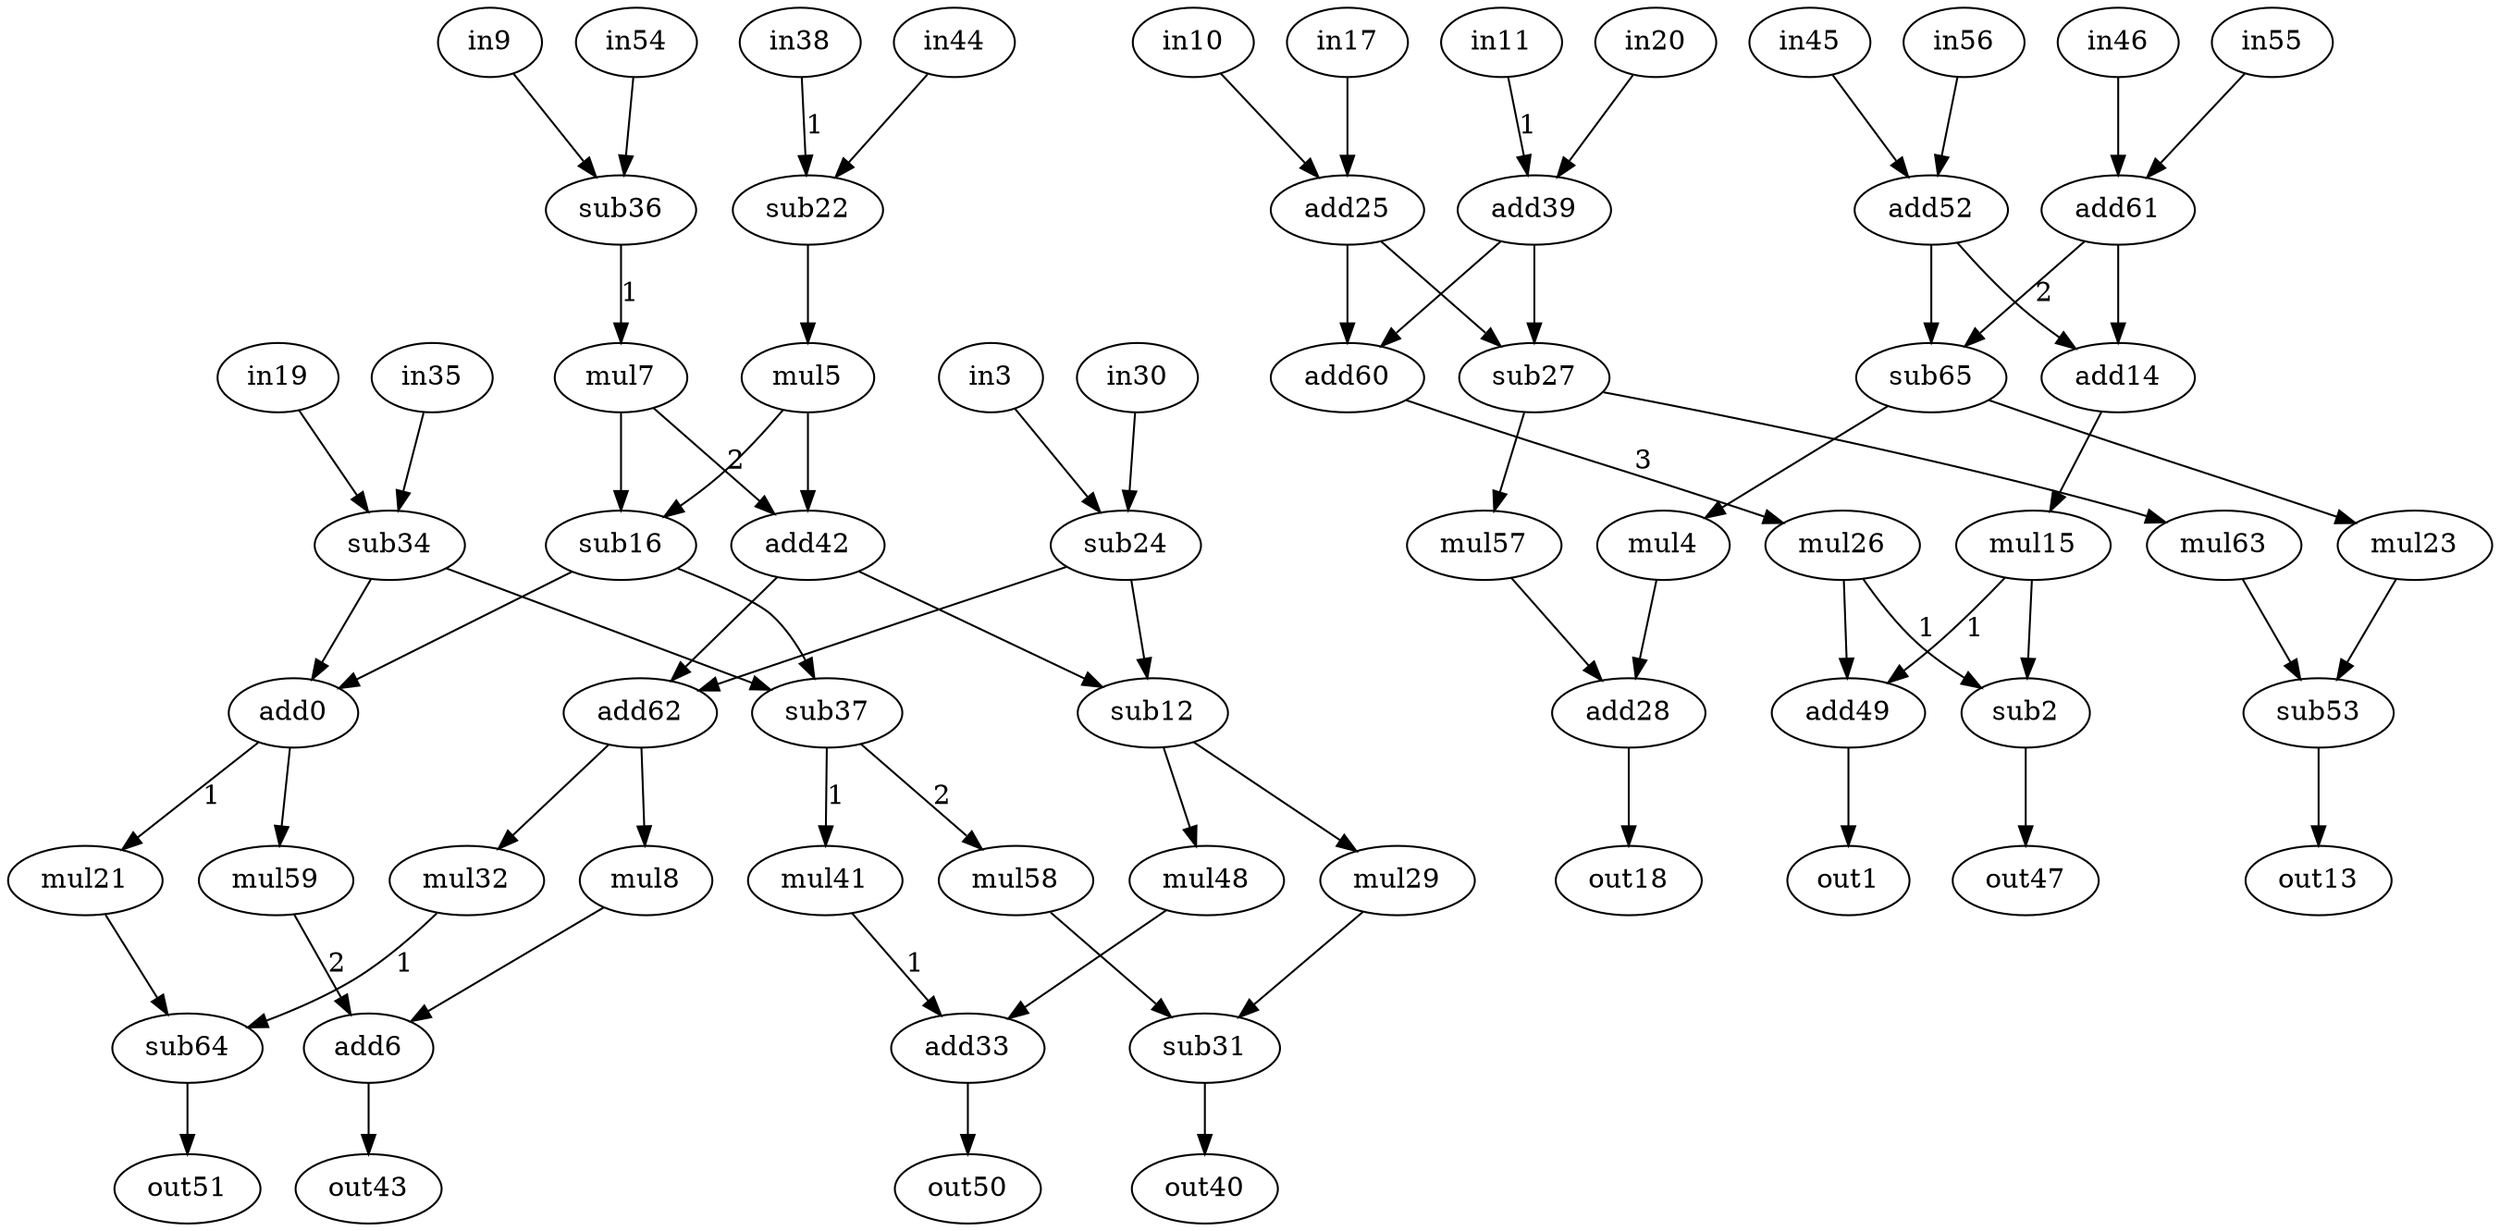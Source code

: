 strict digraph "cosine1" {
0 [alap=4, asap=4, label=add0, op=add];
1 [alap=5, asap=5, label=out1, op=out];
2 [alap=4, asap=4, label=sub2, op=sub];
3 [alap=2, asap=0, label=in3, op=in];
4 [alap=3, asap=3, label=mul4, op=muli, value=2];
5 [alap=2, asap=2, label=mul5, op=muli, value=2];
6 [alap=6, asap=6, label=add6, op=add];
7 [alap=2, asap=2, label=mul7, op=muli, value=2];
8 [alap=5, asap=5, label=mul8, op=muli, value=2];
9 [alap=0, asap=0, label=in9, op=in];
10 [alap=0, asap=0, label=in10, op=in];
11 [alap=0, asap=0, label=in11, op=in];
12 [alap=4, asap=4, label=sub12, op=sub];
13 [alap=5, asap=5, label=out13, op=out];
14 [alap=2, asap=2, label=add14, op=add];
15 [alap=3, asap=3, label=mul15, op=muli, value=2];
16 [alap=3, asap=3, label=sub16, op=sub];
17 [alap=0, asap=0, label=in17, op=in];
18 [alap=5, asap=5, label=out18, op=out];
19 [alap=2, asap=0, label=in19, op=in];
20 [alap=0, asap=0, label=in20, op=in];
21 [alap=5, asap=5, label=mul21, op=muli, value=2];
22 [alap=1, asap=1, label=sub22, op=sub];
23 [alap=3, asap=3, label=mul23, op=muli, value=2];
24 [alap=3, asap=1, label=sub24, op=sub];
25 [alap=1, asap=1, label=add25, op=add];
26 [alap=3, asap=3, label=mul26, op=muli, value=2];
27 [alap=2, asap=2, label=sub27, op=sub];
28 [alap=4, asap=4, label=add28, op=add];
29 [alap=5, asap=5, label=mul29, op=muli, value=2];
30 [alap=2, asap=0, label=in30, op=in];
31 [alap=6, asap=6, label=sub31, op=sub];
32 [alap=5, asap=5, label=mul32, op=muli, value=2];
33 [alap=6, asap=6, label=add33, op=add];
34 [alap=3, asap=1, label=sub34, op=sub];
35 [alap=2, asap=0, label=in35, op=in];
36 [alap=1, asap=1, label=sub36, op=sub];
37 [alap=4, asap=4, label=sub37, op=sub];
38 [alap=0, asap=0, label=in38, op=in];
39 [alap=1, asap=1, label=add39, op=add];
40 [alap=7, asap=7, label=out40, op=out];
41 [alap=5, asap=5, label=mul41, op=muli, value=2];
42 [alap=3, asap=3, label=add42, op=add];
43 [alap=7, asap=7, label=out43, op=out];
44 [alap=0, asap=0, label=in44, op=in];
45 [alap=0, asap=0, label=in45, op=in];
46 [alap=0, asap=0, label=in46, op=in];
47 [alap=5, asap=5, label=out47, op=out];
48 [alap=5, asap=5, label=mul48, op=muli, value=2];
49 [alap=4, asap=4, label=add49, op=add];
50 [alap=7, asap=7, label=out50, op=out];
51 [alap=7, asap=7, label=out51, op=out];
52 [alap=1, asap=1, label=add52, op=add];
53 [alap=4, asap=4, label=sub53, op=sub];
54 [alap=0, asap=0, label=in54, op=in];
55 [alap=0, asap=0, label=in55, op=in];
56 [alap=0, asap=0, label=in56, op=in];
57 [alap=3, asap=3, label=mul57, op=muli, value=2];
58 [alap=5, asap=5, label=mul58, op=muli, value=2];
59 [alap=5, asap=5, label=mul59, op=muli, value=2];
60 [alap=2, asap=2, label=add60, op=add];
61 [alap=1, asap=1, label=add61, op=add];
62 [alap=4, asap=4, label=add62, op=add];
63 [alap=3, asap=3, label=mul63, op=muli, value=2];
64 [alap=6, asap=6, label=sub64, op=sub];
65 [alap=2, asap=2, label=sub65, op=sub];
0 -> 21  [label=1, port=0, w=1];
0 -> 59  [port=0, w=0];
2 -> 47  [port=0, w=0];
3 -> 24  [port=0, w=0];
4 -> 28  [port=0, w=0];
5 -> 42  [port=0, w=0];
5 -> 16  [port=0, w=0];
6 -> 43  [port=0, w=0];
7 -> 42  [label=2, port=1, w=2];
7 -> 16  [port=1, w=0];
8 -> 6  [port=0, w=0];
9 -> 36  [port=0, w=0];
10 -> 25  [port=0, w=0];
11 -> 39  [label=1, port=0, w=1];
12 -> 48  [port=0, w=0];
12 -> 29  [port=0, w=0];
14 -> 15  [port=0, w=0];
15 -> 49  [label=1, port=0, w=1];
15 -> 2  [port=0, w=0];
16 -> 0  [port=0, w=0];
16 -> 37  [port=0, w=0];
17 -> 25  [port=1, w=0];
19 -> 34  [port=0, w=0];
20 -> 39  [port=1, w=0];
21 -> 64  [port=0, w=0];
22 -> 5  [port=0, w=0];
23 -> 53  [port=0, w=0];
24 -> 62  [port=0, w=0];
24 -> 12  [port=0, w=0];
25 -> 60  [port=0, w=0];
25 -> 27  [port=0, w=0];
26 -> 49  [port=1, w=0];
26 -> 2  [label=1, port=1, w=1];
27 -> 63  [port=0, w=0];
27 -> 57  [port=0, w=0];
28 -> 18  [port=0, w=0];
29 -> 31  [port=0, w=0];
30 -> 24  [port=1, w=0];
31 -> 40  [port=0, w=0];
32 -> 64  [label=1, port=1, w=1];
33 -> 50  [port=0, w=0];
34 -> 37  [port=1, w=0];
34 -> 0  [port=1, w=0];
35 -> 34  [port=1, w=0];
36 -> 7  [label=1, port=0, w=1];
37 -> 41  [label=1, port=0, w=1];
37 -> 58  [label=2, port=0, w=2];
38 -> 22  [label=1, port=0, w=1];
39 -> 60  [port=1, w=0];
39 -> 27  [port=1, w=0];
41 -> 33  [label=1, port=0, w=1];
42 -> 12  [port=1, w=0];
42 -> 62  [port=1, w=0];
44 -> 22  [port=1, w=0];
45 -> 52  [port=0, w=0];
46 -> 61  [port=0, w=0];
48 -> 33  [port=1, w=0];
49 -> 1  [port=0, w=0];
52 -> 65  [port=0, w=0];
52 -> 14  [port=0, w=0];
53 -> 13  [port=0, w=0];
54 -> 36  [port=1, w=0];
55 -> 61  [port=1, w=0];
56 -> 52  [port=1, w=0];
57 -> 28  [port=1, w=0];
58 -> 31  [port=1, w=0];
59 -> 6  [label=2, port=1, w=2];
60 -> 26  [label=3, port=0, w=3];
61 -> 14  [port=1, w=0];
61 -> 65  [label=2, port=1, w=2];
62 -> 8  [port=0, w=0];
62 -> 32  [port=0, w=0];
63 -> 53  [port=1, w=0];
64 -> 51  [port=0, w=0];
65 -> 23  [port=0, w=0];
65 -> 4  [port=0, w=0];
}
